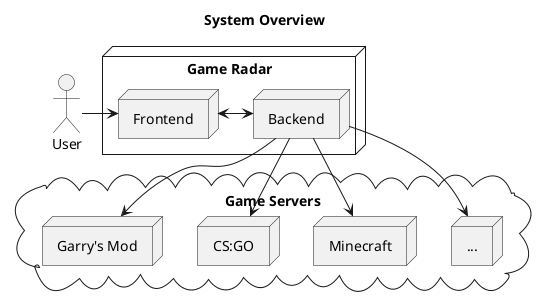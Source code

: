 @startuml
skinparam linetype straight
skinparam backgroundColor transparent
skinparam monochrome true

title System Overview

actor "User" as user
node "Game Radar" as game_radar {
    node "Frontend" as frontend
    node "Backend" as backend
}
cloud "Game Servers" as game_servers {
    node "Minecraft" as minecraft
    node "CS:GO" as csgo
    node "Garry's Mod" as gmod
    node "..." as misc_servers
}

user -> frontend
frontend <-> backend
backend --> gmod
backend --> csgo
backend --> minecraft
backend -> misc_servers

@enduml